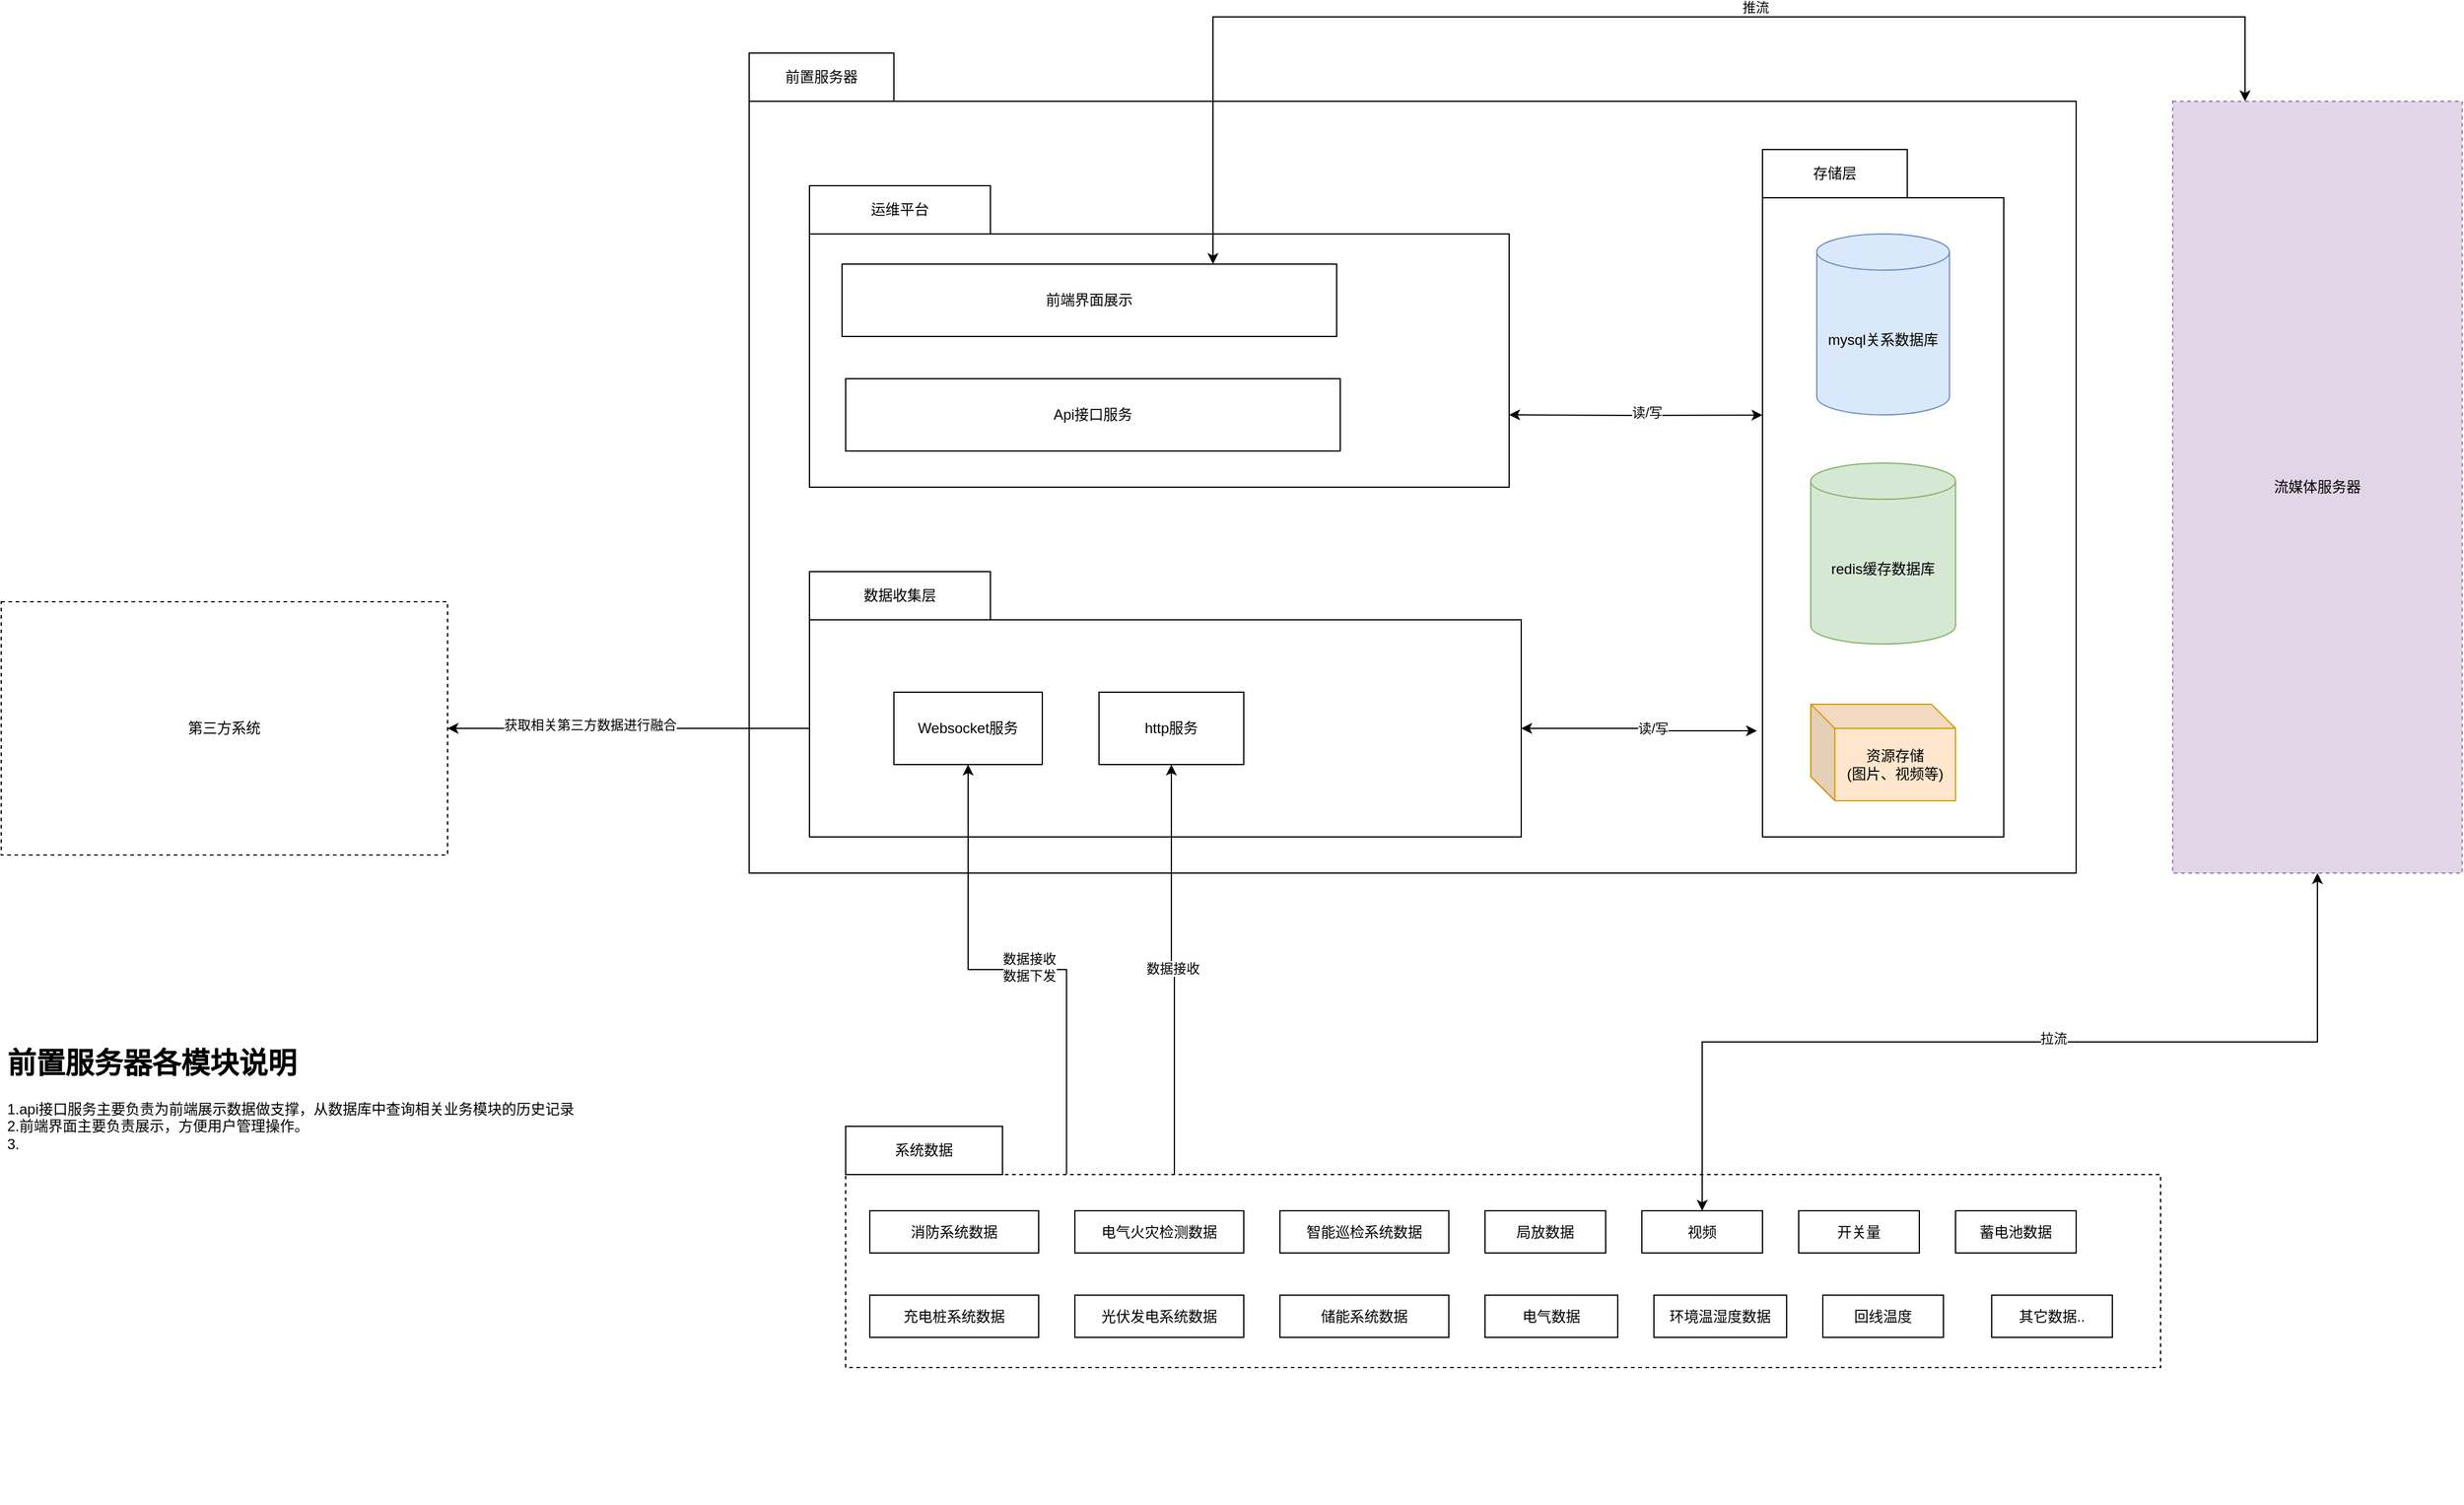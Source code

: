 <mxfile version="13.7.9" type="github">
  <diagram id="Hz9SQZm9DBwmcALDKWFs" name="Page-1">
    <mxGraphModel dx="3192" dy="1288" grid="1" gridSize="10" guides="1" tooltips="1" connect="1" arrows="1" fold="1" page="1" pageScale="1" pageWidth="827" pageHeight="1169" math="0" shadow="0">
      <root>
        <mxCell id="0" />
        <mxCell id="1" parent="0" />
        <mxCell id="7Oax_VJaz0vtxvODjcff-19" value="" style="rounded=0;whiteSpace=wrap;html=1;" vertex="1" parent="1">
          <mxGeometry x="130" y="450" width="1100" height="640" as="geometry" />
        </mxCell>
        <mxCell id="7Oax_VJaz0vtxvODjcff-36" style="edgeStyle=orthogonalEdgeStyle;rounded=0;orthogonalLoop=1;jettySize=auto;html=1;exitX=1;exitY=0.5;exitDx=0;exitDy=0;entryX=-0.023;entryY=0.834;entryDx=0;entryDy=0;startArrow=classic;startFill=1;endArrow=classic;endFill=1;entryPerimeter=0;" edge="1" parent="1" source="7Oax_VJaz0vtxvODjcff-27" target="7Oax_VJaz0vtxvODjcff-29">
          <mxGeometry relative="1" as="geometry" />
        </mxCell>
        <mxCell id="7Oax_VJaz0vtxvODjcff-37" value="读/写" style="edgeLabel;html=1;align=center;verticalAlign=middle;resizable=0;points=[];" vertex="1" connectable="0" parent="7Oax_VJaz0vtxvODjcff-36">
          <mxGeometry x="0.123" y="2" relative="1" as="geometry">
            <mxPoint as="offset" />
          </mxGeometry>
        </mxCell>
        <mxCell id="7Oax_VJaz0vtxvODjcff-57" style="edgeStyle=orthogonalEdgeStyle;rounded=0;orthogonalLoop=1;jettySize=auto;html=1;exitX=0;exitY=0.5;exitDx=0;exitDy=0;entryX=1;entryY=0.5;entryDx=0;entryDy=0;startArrow=none;startFill=0;endArrow=classic;endFill=1;" edge="1" parent="1" source="7Oax_VJaz0vtxvODjcff-27" target="7Oax_VJaz0vtxvODjcff-56">
          <mxGeometry relative="1" as="geometry" />
        </mxCell>
        <mxCell id="7Oax_VJaz0vtxvODjcff-58" value="获取相关第三方数据进行融合" style="edgeLabel;html=1;align=center;verticalAlign=middle;resizable=0;points=[];" vertex="1" connectable="0" parent="7Oax_VJaz0vtxvODjcff-57">
          <mxGeometry x="0.213" y="-3" relative="1" as="geometry">
            <mxPoint as="offset" />
          </mxGeometry>
        </mxCell>
        <mxCell id="7Oax_VJaz0vtxvODjcff-27" value="" style="rounded=0;whiteSpace=wrap;html=1;" vertex="1" parent="1">
          <mxGeometry x="180" y="880" width="590" height="180" as="geometry" />
        </mxCell>
        <mxCell id="7Oax_VJaz0vtxvODjcff-1" value="" style="rounded=0;whiteSpace=wrap;html=1;dashed=1;" vertex="1" parent="1">
          <mxGeometry x="210" y="1340" width="1090" height="160" as="geometry" />
        </mxCell>
        <mxCell id="7Oax_VJaz0vtxvODjcff-3" value="系统数据" style="rounded=0;whiteSpace=wrap;html=1;" vertex="1" parent="1">
          <mxGeometry x="210" y="1300" width="130" height="40" as="geometry" />
        </mxCell>
        <mxCell id="7Oax_VJaz0vtxvODjcff-5" value="消防系统数据" style="rounded=0;whiteSpace=wrap;html=1;" vertex="1" parent="1">
          <mxGeometry x="230" y="1370" width="140" height="35" as="geometry" />
        </mxCell>
        <mxCell id="7Oax_VJaz0vtxvODjcff-6" value="电气火灾检测数据" style="rounded=0;whiteSpace=wrap;html=1;" vertex="1" parent="1">
          <mxGeometry x="400" y="1370" width="140" height="35" as="geometry" />
        </mxCell>
        <mxCell id="7Oax_VJaz0vtxvODjcff-7" value="智能巡检系统数据" style="rounded=0;whiteSpace=wrap;html=1;" vertex="1" parent="1">
          <mxGeometry x="570" y="1370" width="140" height="35" as="geometry" />
        </mxCell>
        <mxCell id="7Oax_VJaz0vtxvODjcff-8" value="充电桩系统数据" style="rounded=0;whiteSpace=wrap;html=1;" vertex="1" parent="1">
          <mxGeometry x="230" y="1440" width="140" height="35" as="geometry" />
        </mxCell>
        <mxCell id="7Oax_VJaz0vtxvODjcff-9" value="光伏发电系统数据" style="rounded=0;whiteSpace=wrap;html=1;" vertex="1" parent="1">
          <mxGeometry x="400" y="1440" width="140" height="35" as="geometry" />
        </mxCell>
        <mxCell id="7Oax_VJaz0vtxvODjcff-10" value="储能系统数据" style="rounded=0;whiteSpace=wrap;html=1;" vertex="1" parent="1">
          <mxGeometry x="570" y="1440" width="140" height="35" as="geometry" />
        </mxCell>
        <mxCell id="7Oax_VJaz0vtxvODjcff-11" value="局放数据" style="rounded=0;whiteSpace=wrap;html=1;" vertex="1" parent="1">
          <mxGeometry x="740" y="1370" width="100" height="35" as="geometry" />
        </mxCell>
        <mxCell id="7Oax_VJaz0vtxvODjcff-12" value="其它数据.." style="rounded=0;whiteSpace=wrap;html=1;" vertex="1" parent="1">
          <mxGeometry x="1160" y="1440" width="100" height="35" as="geometry" />
        </mxCell>
        <mxCell id="7Oax_VJaz0vtxvODjcff-52" style="edgeStyle=orthogonalEdgeStyle;rounded=0;orthogonalLoop=1;jettySize=auto;html=1;exitX=0.5;exitY=0;exitDx=0;exitDy=0;startArrow=classic;startFill=1;endArrow=classic;endFill=1;" edge="1" parent="1" source="7Oax_VJaz0vtxvODjcff-13" target="7Oax_VJaz0vtxvODjcff-51">
          <mxGeometry relative="1" as="geometry" />
        </mxCell>
        <mxCell id="7Oax_VJaz0vtxvODjcff-53" value="拉流" style="edgeLabel;html=1;align=center;verticalAlign=middle;resizable=0;points=[];" vertex="1" connectable="0" parent="7Oax_VJaz0vtxvODjcff-52">
          <mxGeometry x="0.09" y="3" relative="1" as="geometry">
            <mxPoint as="offset" />
          </mxGeometry>
        </mxCell>
        <mxCell id="7Oax_VJaz0vtxvODjcff-13" value="视频" style="rounded=0;whiteSpace=wrap;html=1;" vertex="1" parent="1">
          <mxGeometry x="870" y="1370" width="100" height="35" as="geometry" />
        </mxCell>
        <mxCell id="7Oax_VJaz0vtxvODjcff-14" value="开关量" style="rounded=0;whiteSpace=wrap;html=1;" vertex="1" parent="1">
          <mxGeometry x="1000" y="1370" width="100" height="35" as="geometry" />
        </mxCell>
        <mxCell id="7Oax_VJaz0vtxvODjcff-15" value="蓄电池数据" style="rounded=0;whiteSpace=wrap;html=1;" vertex="1" parent="1">
          <mxGeometry x="1130" y="1370" width="100" height="35" as="geometry" />
        </mxCell>
        <mxCell id="7Oax_VJaz0vtxvODjcff-16" value="电气数据" style="rounded=0;whiteSpace=wrap;html=1;" vertex="1" parent="1">
          <mxGeometry x="740" y="1440" width="110" height="35" as="geometry" />
        </mxCell>
        <mxCell id="7Oax_VJaz0vtxvODjcff-17" value="环境温湿度数据" style="rounded=0;whiteSpace=wrap;html=1;" vertex="1" parent="1">
          <mxGeometry x="880" y="1440" width="110" height="35" as="geometry" />
        </mxCell>
        <mxCell id="7Oax_VJaz0vtxvODjcff-18" value="回线温度" style="rounded=0;whiteSpace=wrap;html=1;" vertex="1" parent="1">
          <mxGeometry x="1020" y="1440" width="100" height="35" as="geometry" />
        </mxCell>
        <mxCell id="7Oax_VJaz0vtxvODjcff-20" value="前置服务器" style="rounded=0;whiteSpace=wrap;html=1;" vertex="1" parent="1">
          <mxGeometry x="130" y="410" width="120" height="40" as="geometry" />
        </mxCell>
        <mxCell id="7Oax_VJaz0vtxvODjcff-23" style="edgeStyle=orthogonalEdgeStyle;rounded=0;orthogonalLoop=1;jettySize=auto;html=1;exitX=0.5;exitY=1;exitDx=0;exitDy=0;entryX=0.168;entryY=-0.002;entryDx=0;entryDy=0;entryPerimeter=0;startArrow=classic;startFill=1;endArrow=none;endFill=0;" edge="1" parent="1" source="7Oax_VJaz0vtxvODjcff-21" target="7Oax_VJaz0vtxvODjcff-1">
          <mxGeometry relative="1" as="geometry" />
        </mxCell>
        <mxCell id="7Oax_VJaz0vtxvODjcff-50" value="数据接收&lt;br&gt;数据下发" style="edgeLabel;html=1;align=center;verticalAlign=middle;resizable=0;points=[];" vertex="1" connectable="0" parent="7Oax_VJaz0vtxvODjcff-23">
          <mxGeometry x="0.04" y="2" relative="1" as="geometry">
            <mxPoint x="1" as="offset" />
          </mxGeometry>
        </mxCell>
        <mxCell id="7Oax_VJaz0vtxvODjcff-21" value="Websocket服务" style="rounded=0;whiteSpace=wrap;html=1;" vertex="1" parent="1">
          <mxGeometry x="250" y="940" width="123" height="60" as="geometry" />
        </mxCell>
        <mxCell id="7Oax_VJaz0vtxvODjcff-24" style="edgeStyle=orthogonalEdgeStyle;rounded=0;orthogonalLoop=1;jettySize=auto;html=1;exitX=0.5;exitY=1;exitDx=0;exitDy=0;entryX=0.25;entryY=0;entryDx=0;entryDy=0;startArrow=classic;startFill=1;endArrow=none;endFill=0;" edge="1" parent="1" source="7Oax_VJaz0vtxvODjcff-22" target="7Oax_VJaz0vtxvODjcff-1">
          <mxGeometry relative="1" as="geometry" />
        </mxCell>
        <mxCell id="7Oax_VJaz0vtxvODjcff-25" value="数据接收" style="edgeLabel;html=1;align=center;verticalAlign=middle;resizable=0;points=[];" vertex="1" connectable="0" parent="7Oax_VJaz0vtxvODjcff-24">
          <mxGeometry x="-0.015" y="1" relative="1" as="geometry">
            <mxPoint as="offset" />
          </mxGeometry>
        </mxCell>
        <mxCell id="7Oax_VJaz0vtxvODjcff-22" value="http服务" style="rounded=0;whiteSpace=wrap;html=1;" vertex="1" parent="1">
          <mxGeometry x="420" y="940" width="120" height="60" as="geometry" />
        </mxCell>
        <mxCell id="7Oax_VJaz0vtxvODjcff-29" value="" style="rounded=0;whiteSpace=wrap;html=1;" vertex="1" parent="1">
          <mxGeometry x="970" y="530" width="200" height="530" as="geometry" />
        </mxCell>
        <mxCell id="7Oax_VJaz0vtxvODjcff-30" value="存储层" style="rounded=0;whiteSpace=wrap;html=1;" vertex="1" parent="1">
          <mxGeometry x="970" y="490" width="120" height="40" as="geometry" />
        </mxCell>
        <mxCell id="7Oax_VJaz0vtxvODjcff-31" value="mysql关系数据库" style="shape=cylinder3;whiteSpace=wrap;html=1;boundedLbl=1;backgroundOutline=1;size=15;fillColor=#dae8fc;strokeColor=#6c8ebf;" vertex="1" parent="1">
          <mxGeometry x="1015" y="560" width="110" height="150" as="geometry" />
        </mxCell>
        <mxCell id="7Oax_VJaz0vtxvODjcff-32" value="redis缓存数据库" style="shape=cylinder3;whiteSpace=wrap;html=1;boundedLbl=1;backgroundOutline=1;size=15;fillColor=#d5e8d4;strokeColor=#82b366;" vertex="1" parent="1">
          <mxGeometry x="1010" y="750" width="120" height="150" as="geometry" />
        </mxCell>
        <mxCell id="7Oax_VJaz0vtxvODjcff-33" value="资源存储&lt;br&gt;(图片、视频等)" style="shape=cube;whiteSpace=wrap;html=1;boundedLbl=1;backgroundOutline=1;darkOpacity=0.05;darkOpacity2=0.1;fillColor=#ffe6cc;strokeColor=#d79b00;" vertex="1" parent="1">
          <mxGeometry x="1010" y="950" width="120" height="80" as="geometry" />
        </mxCell>
        <mxCell id="7Oax_VJaz0vtxvODjcff-35" value="数据收集层" style="rounded=0;whiteSpace=wrap;html=1;" vertex="1" parent="1">
          <mxGeometry x="180" y="840" width="150" height="40" as="geometry" />
        </mxCell>
        <mxCell id="7Oax_VJaz0vtxvODjcff-38" value="" style="rounded=0;whiteSpace=wrap;html=1;" vertex="1" parent="1">
          <mxGeometry x="180" y="560" width="580" height="210" as="geometry" />
        </mxCell>
        <mxCell id="7Oax_VJaz0vtxvODjcff-48" style="edgeStyle=orthogonalEdgeStyle;rounded=0;orthogonalLoop=1;jettySize=auto;html=1;entryX=0;entryY=0.34;entryDx=0;entryDy=0;entryPerimeter=0;startArrow=classic;startFill=1;endArrow=classic;endFill=1;" edge="1" parent="1" target="7Oax_VJaz0vtxvODjcff-29">
          <mxGeometry relative="1" as="geometry">
            <mxPoint x="760" y="710" as="sourcePoint" />
          </mxGeometry>
        </mxCell>
        <mxCell id="7Oax_VJaz0vtxvODjcff-49" value="读/写" style="edgeLabel;html=1;align=center;verticalAlign=middle;resizable=0;points=[];" vertex="1" connectable="0" parent="7Oax_VJaz0vtxvODjcff-48">
          <mxGeometry x="0.086" y="2" relative="1" as="geometry">
            <mxPoint as="offset" />
          </mxGeometry>
        </mxCell>
        <mxCell id="7Oax_VJaz0vtxvODjcff-39" value="Api接口服务" style="rounded=0;whiteSpace=wrap;html=1;" vertex="1" parent="1">
          <mxGeometry x="210" y="680" width="410" height="60" as="geometry" />
        </mxCell>
        <mxCell id="7Oax_VJaz0vtxvODjcff-54" style="edgeStyle=orthogonalEdgeStyle;rounded=0;orthogonalLoop=1;jettySize=auto;html=1;exitX=0.75;exitY=0;exitDx=0;exitDy=0;entryX=0.25;entryY=0;entryDx=0;entryDy=0;startArrow=classic;startFill=1;endArrow=classic;endFill=1;" edge="1" parent="1" source="7Oax_VJaz0vtxvODjcff-40" target="7Oax_VJaz0vtxvODjcff-51">
          <mxGeometry relative="1" as="geometry">
            <Array as="points">
              <mxPoint x="514" y="380" />
              <mxPoint x="1370" y="380" />
            </Array>
          </mxGeometry>
        </mxCell>
        <mxCell id="7Oax_VJaz0vtxvODjcff-55" value="推流" style="edgeLabel;html=1;align=center;verticalAlign=middle;resizable=0;points=[];" vertex="1" connectable="0" parent="7Oax_VJaz0vtxvODjcff-54">
          <mxGeometry x="0.155" y="8" relative="1" as="geometry">
            <mxPoint x="1" as="offset" />
          </mxGeometry>
        </mxCell>
        <mxCell id="7Oax_VJaz0vtxvODjcff-40" value="前端界面展示" style="rounded=0;whiteSpace=wrap;html=1;" vertex="1" parent="1">
          <mxGeometry x="207" y="585" width="410" height="60" as="geometry" />
        </mxCell>
        <mxCell id="7Oax_VJaz0vtxvODjcff-44" value="运维平台" style="rounded=0;whiteSpace=wrap;html=1;" vertex="1" parent="1">
          <mxGeometry x="180" y="520" width="150" height="40" as="geometry" />
        </mxCell>
        <mxCell id="7Oax_VJaz0vtxvODjcff-51" value="流媒体服务器" style="rounded=0;whiteSpace=wrap;html=1;dashed=1;fillColor=#e1d5e7;strokeColor=#9673a6;" vertex="1" parent="1">
          <mxGeometry x="1310" y="450" width="240" height="640" as="geometry" />
        </mxCell>
        <mxCell id="7Oax_VJaz0vtxvODjcff-56" value="第三方系统" style="rounded=0;whiteSpace=wrap;html=1;dashed=1;" vertex="1" parent="1">
          <mxGeometry x="-490" y="865" width="370" height="210" as="geometry" />
        </mxCell>
        <mxCell id="7Oax_VJaz0vtxvODjcff-59" value="&lt;h1&gt;前置服务器各模块说明&lt;/h1&gt;&lt;div&gt;1.api接口服务主要负责为前端展示数据做支撑，从数据库中查询相关业务模块的历史记录&lt;/div&gt;&lt;div&gt;2.前端界面主要负责展示，方便用户管理操作。&lt;/div&gt;&lt;div&gt;3.&lt;/div&gt;" style="text;html=1;strokeColor=none;fillColor=none;spacing=5;spacingTop=-20;whiteSpace=wrap;overflow=hidden;rounded=0;dashed=1;" vertex="1" parent="1">
          <mxGeometry x="-490" y="1227.5" width="590" height="385" as="geometry" />
        </mxCell>
      </root>
    </mxGraphModel>
  </diagram>
</mxfile>
